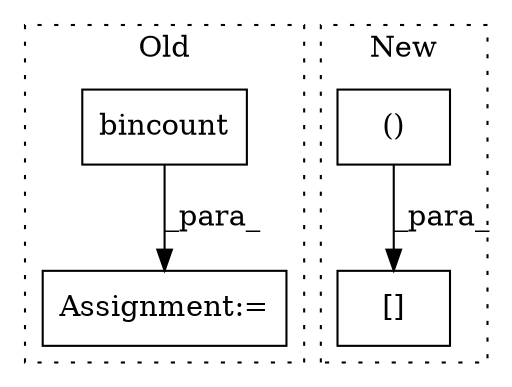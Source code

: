 digraph G {
subgraph cluster0 {
1 [label="bincount" a="32" s="1108,1134" l="9,1" shape="box"];
3 [label="Assignment:=" a="7" s="1084" l="1" shape="box"];
label = "Old";
style="dotted";
}
subgraph cluster1 {
2 [label="()" a="106" s="1483" l="69" shape="box"];
4 [label="[]" a="2" s="1468,1552" l="15,2" shape="box"];
label = "New";
style="dotted";
}
1 -> 3 [label="_para_"];
2 -> 4 [label="_para_"];
}